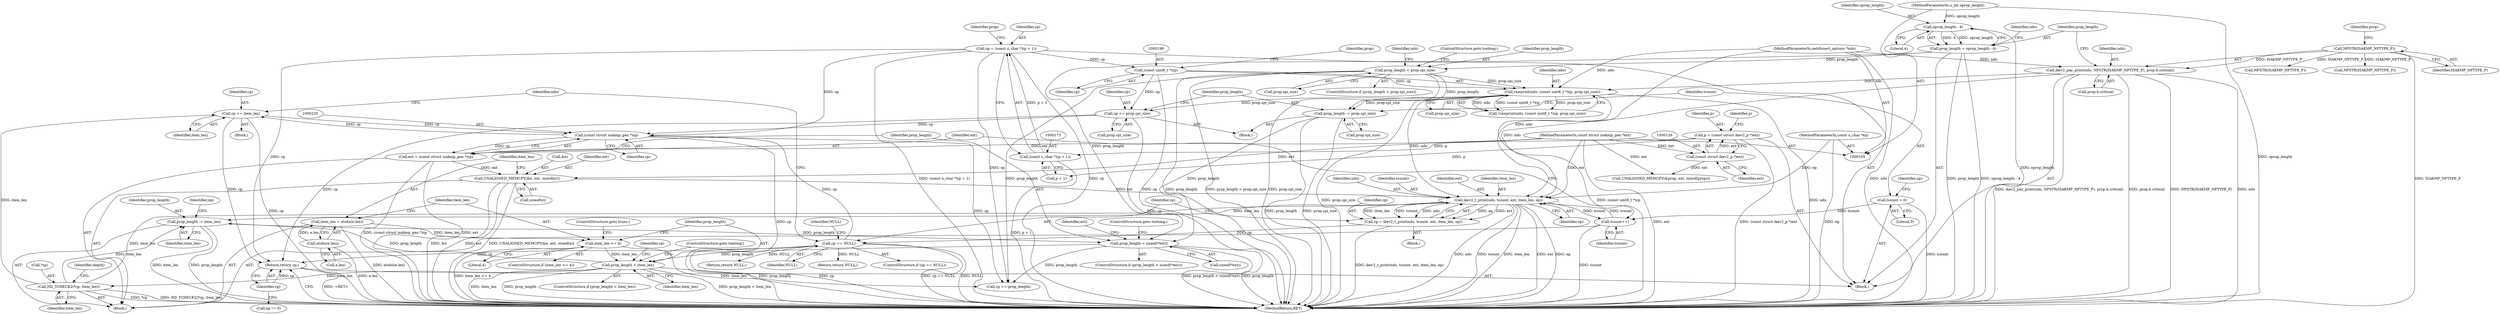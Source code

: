 digraph "0_tcpdump_8dca25d26c7ca2caf6138267f6f17111212c156e_10@pointer" {
"1000337" [label="(Return,return cp;)"];
"1000338" [label="(Identifier,cp)"];
"1000325" [label="(Call,cp += item_len)"];
"1000269" [label="(Call,ND_TCHECK2(*cp, item_len))"];
"1000265" [label="(Call,prop_length < item_len)"];
"1000238" [label="(Call,prop_length < sizeof(*ext))"];
"1000209" [label="(Call,prop_length -= prop.spi_size)"];
"1000195" [label="(Call,rawprint(ndo, (const uint8_t *)cp, prop.spi_size))"];
"1000137" [label="(Call,ikev2_pay_print(ndo, NPSTR(ISAKMP_NPTYPE_P), prop.h.critical))"];
"1000106" [label="(MethodParameterIn,netdissect_options *ndo)"];
"1000139" [label="(Call,NPSTR(ISAKMP_NPTYPE_P))"];
"1000197" [label="(Call,(const uint8_t *)cp)"];
"1000170" [label="(Call,cp = (const u_char *)(p + 1))"];
"1000172" [label="(Call,(const u_char *)(p + 1))"];
"1000123" [label="(Call,p = (const struct ikev2_p *)ext)"];
"1000125" [label="(Call,(const struct ikev2_p *)ext)"];
"1000109" [label="(MethodParameterIn,const struct isakmp_gen *ext)"];
"1000183" [label="(Call,prop_length < prop.spi_size)"];
"1000146" [label="(Call,prop_length = oprop_length - 4)"];
"1000148" [label="(Call,oprop_length - 4)"];
"1000110" [label="(MethodParameterIn,u_int oprop_length)"];
"1000334" [label="(Call,prop_length -= item_len)"];
"1000303" [label="(Call,ikev2_t_print(ndo, tcount, ext, item_len, ep))"];
"1000230" [label="(Call,tcount++)"];
"1000214" [label="(Call,tcount = 0)"];
"1000247" [label="(Call,UNALIGNED_MEMCPY(&e, ext, sizeof(e)))"];
"1000232" [label="(Call,ext = (const struct isakmp_gen *)cp)"];
"1000234" [label="(Call,(const struct isakmp_gen *)cp)"];
"1000310" [label="(Call,cp == NULL)"];
"1000301" [label="(Call,cp = ikev2_t_print(ndo, tcount, ext, item_len, ep))"];
"1000204" [label="(Call,cp += prop.spi_size)"];
"1000111" [label="(MethodParameterIn,const u_char *ep)"];
"1000260" [label="(Call,item_len <= 4)"];
"1000253" [label="(Call,item_len = ntohs(e.len))"];
"1000255" [label="(Call,ntohs(e.len))"];
"1000231" [label="(Identifier,tcount)"];
"1000200" [label="(Call,prop.spi_size)"];
"1000171" [label="(Identifier,cp)"];
"1000232" [label="(Call,ext = (const struct isakmp_gen *)cp)"];
"1000327" [label="(Identifier,item_len)"];
"1000362" [label="(MethodReturn,RET)"];
"1000191" [label="(Identifier,ndo)"];
"1000262" [label="(Literal,4)"];
"1000243" [label="(ControlStructure,goto toolong;)"];
"1000265" [label="(Call,prop_length < item_len)"];
"1000270" [label="(Call,*cp)"];
"1000253" [label="(Call,item_len = ntohs(e.len))"];
"1000147" [label="(Identifier,prop_length)"];
"1000269" [label="(Call,ND_TCHECK2(*cp, item_len))"];
"1000215" [label="(Identifier,tcount)"];
"1000326" [label="(Identifier,cp)"];
"1000336" [label="(Identifier,item_len)"];
"1000307" [label="(Identifier,item_len)"];
"1000219" [label="(Identifier,np)"];
"1000247" [label="(Call,UNALIGNED_MEMCPY(&e, ext, sizeof(e)))"];
"1000360" [label="(Return,return NULL;)"];
"1000325" [label="(Call,cp += item_len)"];
"1000140" [label="(Identifier,ISAKMP_NPTYPE_P)"];
"1000137" [label="(Call,ikev2_pay_print(ndo, NPSTR(ISAKMP_NPTYPE_P), prop.h.critical))"];
"1000302" [label="(Identifier,cp)"];
"1000274" [label="(Identifier,depth)"];
"1000195" [label="(Call,rawprint(ndo, (const uint8_t *)cp, prop.spi_size))"];
"1000216" [label="(Literal,0)"];
"1000309" [label="(ControlStructure,if (cp == NULL))"];
"1000130" [label="(Identifier,p)"];
"1000109" [label="(MethodParameterIn,const struct isakmp_gen *ext)"];
"1000113" [label="(Block,)"];
"1000185" [label="(Call,prop.spi_size)"];
"1000181" [label="(Block,)"];
"1000170" [label="(Call,cp = (const u_char *)(p + 1))"];
"1000246" [label="(Identifier,ext)"];
"1000255" [label="(Call,ntohs(e.len))"];
"1000201" [label="(Identifier,prop)"];
"1000123" [label="(Call,p = (const struct ikev2_p *)ext)"];
"1000127" [label="(Identifier,ext)"];
"1000110" [label="(MethodParameterIn,u_int oprop_length)"];
"1000233" [label="(Identifier,ext)"];
"1000146" [label="(Call,prop_length = oprop_length - 4)"];
"1000106" [label="(MethodParameterIn,netdissect_options *ndo)"];
"1000139" [label="(Call,NPSTR(ISAKMP_NPTYPE_P))"];
"1000308" [label="(Identifier,ep)"];
"1000261" [label="(Identifier,item_len)"];
"1000209" [label="(Call,prop_length -= prop.spi_size)"];
"1000301" [label="(Call,cp = ikev2_t_print(ndo, tcount, ext, item_len, ep))"];
"1000149" [label="(Identifier,oprop_length)"];
"1000210" [label="(Identifier,prop_length)"];
"1000182" [label="(ControlStructure,if (prop_length < prop.spi_size))"];
"1000172" [label="(Call,(const u_char *)(p + 1))"];
"1000184" [label="(Identifier,prop_length)"];
"1000335" [label="(Identifier,prop_length)"];
"1000225" [label="(Identifier,np)"];
"1000206" [label="(Call,prop.spi_size)"];
"1000358" [label="(Call,NPSTR(ISAKMP_NPTYPE_P))"];
"1000183" [label="(Call,prop_length < prop.spi_size)"];
"1000304" [label="(Identifier,ndo)"];
"1000211" [label="(Call,prop.spi_size)"];
"1000266" [label="(Identifier,prop_length)"];
"1000338" [label="(Identifier,cp)"];
"1000263" [label="(ControlStructure,goto trunc;)"];
"1000264" [label="(ControlStructure,if (prop_length < item_len))"];
"1000259" [label="(ControlStructure,if (item_len <= 4))"];
"1000153" [label="(Identifier,ndo)"];
"1000340" [label="(Call,cp += prop_length)"];
"1000311" [label="(Identifier,cp)"];
"1000214" [label="(Call,tcount = 0)"];
"1000138" [label="(Identifier,ndo)"];
"1000239" [label="(Identifier,prop_length)"];
"1000148" [label="(Call,oprop_length - 4)"];
"1000305" [label="(Identifier,tcount)"];
"1000111" [label="(MethodParameterIn,const u_char *ep)"];
"1000131" [label="(Call,UNALIGNED_MEMCPY(&prop, ext, sizeof(prop)))"];
"1000236" [label="(Identifier,cp)"];
"1000260" [label="(Call,item_len <= 4)"];
"1000197" [label="(Call,(const uint8_t *)cp)"];
"1000125" [label="(Call,(const struct ikev2_p *)ext)"];
"1000250" [label="(Identifier,ext)"];
"1000199" [label="(Identifier,cp)"];
"1000348" [label="(Call,NPSTR(ISAKMP_NPTYPE_P))"];
"1000267" [label="(Identifier,item_len)"];
"1000141" [label="(Call,prop.h.critical)"];
"1000230" [label="(Call,tcount++)"];
"1000204" [label="(Call,cp += prop.spi_size)"];
"1000234" [label="(Call,(const struct isakmp_gen *)cp)"];
"1000303" [label="(Call,ikev2_t_print(ndo, tcount, ext, item_len, ep))"];
"1000150" [label="(Literal,4)"];
"1000337" [label="(Return,return cp;)"];
"1000312" [label="(Identifier,NULL)"];
"1000317" [label="(Block,)"];
"1000205" [label="(Identifier,cp)"];
"1000194" [label="(Call,!rawprint(ndo, (const uint8_t *)cp, prop.spi_size))"];
"1000271" [label="(Identifier,cp)"];
"1000124" [label="(Identifier,p)"];
"1000229" [label="(Block,)"];
"1000143" [label="(Identifier,prop)"];
"1000179" [label="(Identifier,prop)"];
"1000256" [label="(Call,e.len)"];
"1000330" [label="(Identifier,ndo)"];
"1000254" [label="(Identifier,item_len)"];
"1000174" [label="(Call,p + 1)"];
"1000240" [label="(Call,sizeof(*ext))"];
"1000221" [label="(Call,np != 0)"];
"1000306" [label="(Identifier,ext)"];
"1000196" [label="(Identifier,ndo)"];
"1000237" [label="(ControlStructure,if (prop_length < sizeof(*ext)))"];
"1000272" [label="(Identifier,item_len)"];
"1000188" [label="(ControlStructure,goto toolong;)"];
"1000315" [label="(Identifier,NULL)"];
"1000238" [label="(Call,prop_length < sizeof(*ext))"];
"1000300" [label="(Block,)"];
"1000248" [label="(Call,&e)"];
"1000334" [label="(Call,prop_length -= item_len)"];
"1000268" [label="(ControlStructure,goto toolong;)"];
"1000251" [label="(Call,sizeof(e))"];
"1000314" [label="(Return,return NULL;)"];
"1000310" [label="(Call,cp == NULL)"];
"1000337" -> "1000113"  [label="AST: "];
"1000337" -> "1000338"  [label="CFG: "];
"1000338" -> "1000337"  [label="AST: "];
"1000362" -> "1000337"  [label="CFG: "];
"1000337" -> "1000362"  [label="DDG: <RET>"];
"1000338" -> "1000337"  [label="DDG: cp"];
"1000325" -> "1000337"  [label="DDG: cp"];
"1000310" -> "1000337"  [label="DDG: cp"];
"1000170" -> "1000337"  [label="DDG: cp"];
"1000204" -> "1000337"  [label="DDG: cp"];
"1000338" -> "1000221"  [label="CFG: "];
"1000325" -> "1000317"  [label="AST: "];
"1000325" -> "1000327"  [label="CFG: "];
"1000326" -> "1000325"  [label="AST: "];
"1000327" -> "1000325"  [label="AST: "];
"1000330" -> "1000325"  [label="CFG: "];
"1000325" -> "1000362"  [label="DDG: cp"];
"1000325" -> "1000234"  [label="DDG: cp"];
"1000269" -> "1000325"  [label="DDG: item_len"];
"1000234" -> "1000325"  [label="DDG: cp"];
"1000269" -> "1000229"  [label="AST: "];
"1000269" -> "1000272"  [label="CFG: "];
"1000270" -> "1000269"  [label="AST: "];
"1000272" -> "1000269"  [label="AST: "];
"1000274" -> "1000269"  [label="CFG: "];
"1000269" -> "1000362"  [label="DDG: ND_TCHECK2(*cp, item_len)"];
"1000269" -> "1000362"  [label="DDG: *cp"];
"1000265" -> "1000269"  [label="DDG: item_len"];
"1000269" -> "1000303"  [label="DDG: item_len"];
"1000269" -> "1000334"  [label="DDG: item_len"];
"1000265" -> "1000264"  [label="AST: "];
"1000265" -> "1000267"  [label="CFG: "];
"1000266" -> "1000265"  [label="AST: "];
"1000267" -> "1000265"  [label="AST: "];
"1000268" -> "1000265"  [label="CFG: "];
"1000271" -> "1000265"  [label="CFG: "];
"1000265" -> "1000362"  [label="DDG: prop_length < item_len"];
"1000265" -> "1000362"  [label="DDG: item_len"];
"1000265" -> "1000362"  [label="DDG: prop_length"];
"1000238" -> "1000265"  [label="DDG: prop_length"];
"1000260" -> "1000265"  [label="DDG: item_len"];
"1000265" -> "1000334"  [label="DDG: prop_length"];
"1000265" -> "1000340"  [label="DDG: prop_length"];
"1000238" -> "1000237"  [label="AST: "];
"1000238" -> "1000240"  [label="CFG: "];
"1000239" -> "1000238"  [label="AST: "];
"1000240" -> "1000238"  [label="AST: "];
"1000243" -> "1000238"  [label="CFG: "];
"1000246" -> "1000238"  [label="CFG: "];
"1000238" -> "1000362"  [label="DDG: prop_length"];
"1000238" -> "1000362"  [label="DDG: prop_length < sizeof(*ext)"];
"1000209" -> "1000238"  [label="DDG: prop_length"];
"1000146" -> "1000238"  [label="DDG: prop_length"];
"1000334" -> "1000238"  [label="DDG: prop_length"];
"1000238" -> "1000340"  [label="DDG: prop_length"];
"1000209" -> "1000181"  [label="AST: "];
"1000209" -> "1000211"  [label="CFG: "];
"1000210" -> "1000209"  [label="AST: "];
"1000211" -> "1000209"  [label="AST: "];
"1000215" -> "1000209"  [label="CFG: "];
"1000209" -> "1000362"  [label="DDG: prop_length"];
"1000209" -> "1000362"  [label="DDG: prop.spi_size"];
"1000195" -> "1000209"  [label="DDG: prop.spi_size"];
"1000183" -> "1000209"  [label="DDG: prop_length"];
"1000195" -> "1000194"  [label="AST: "];
"1000195" -> "1000200"  [label="CFG: "];
"1000196" -> "1000195"  [label="AST: "];
"1000197" -> "1000195"  [label="AST: "];
"1000200" -> "1000195"  [label="AST: "];
"1000194" -> "1000195"  [label="CFG: "];
"1000195" -> "1000362"  [label="DDG: prop.spi_size"];
"1000195" -> "1000362"  [label="DDG: (const uint8_t *)cp"];
"1000195" -> "1000362"  [label="DDG: ndo"];
"1000195" -> "1000194"  [label="DDG: ndo"];
"1000195" -> "1000194"  [label="DDG: (const uint8_t *)cp"];
"1000195" -> "1000194"  [label="DDG: prop.spi_size"];
"1000137" -> "1000195"  [label="DDG: ndo"];
"1000106" -> "1000195"  [label="DDG: ndo"];
"1000197" -> "1000195"  [label="DDG: cp"];
"1000183" -> "1000195"  [label="DDG: prop.spi_size"];
"1000195" -> "1000204"  [label="DDG: prop.spi_size"];
"1000195" -> "1000303"  [label="DDG: ndo"];
"1000137" -> "1000113"  [label="AST: "];
"1000137" -> "1000141"  [label="CFG: "];
"1000138" -> "1000137"  [label="AST: "];
"1000139" -> "1000137"  [label="AST: "];
"1000141" -> "1000137"  [label="AST: "];
"1000147" -> "1000137"  [label="CFG: "];
"1000137" -> "1000362"  [label="DDG: prop.h.critical"];
"1000137" -> "1000362"  [label="DDG: NPSTR(ISAKMP_NPTYPE_P)"];
"1000137" -> "1000362"  [label="DDG: ndo"];
"1000137" -> "1000362"  [label="DDG: ikev2_pay_print(ndo, NPSTR(ISAKMP_NPTYPE_P), prop.h.critical)"];
"1000106" -> "1000137"  [label="DDG: ndo"];
"1000139" -> "1000137"  [label="DDG: ISAKMP_NPTYPE_P"];
"1000137" -> "1000303"  [label="DDG: ndo"];
"1000106" -> "1000105"  [label="AST: "];
"1000106" -> "1000362"  [label="DDG: ndo"];
"1000106" -> "1000303"  [label="DDG: ndo"];
"1000139" -> "1000140"  [label="CFG: "];
"1000140" -> "1000139"  [label="AST: "];
"1000143" -> "1000139"  [label="CFG: "];
"1000139" -> "1000362"  [label="DDG: ISAKMP_NPTYPE_P"];
"1000139" -> "1000348"  [label="DDG: ISAKMP_NPTYPE_P"];
"1000139" -> "1000358"  [label="DDG: ISAKMP_NPTYPE_P"];
"1000197" -> "1000199"  [label="CFG: "];
"1000198" -> "1000197"  [label="AST: "];
"1000199" -> "1000197"  [label="AST: "];
"1000201" -> "1000197"  [label="CFG: "];
"1000197" -> "1000362"  [label="DDG: cp"];
"1000170" -> "1000197"  [label="DDG: cp"];
"1000197" -> "1000204"  [label="DDG: cp"];
"1000170" -> "1000113"  [label="AST: "];
"1000170" -> "1000172"  [label="CFG: "];
"1000171" -> "1000170"  [label="AST: "];
"1000172" -> "1000170"  [label="AST: "];
"1000179" -> "1000170"  [label="CFG: "];
"1000170" -> "1000362"  [label="DDG: (const u_char *)(p + 1)"];
"1000170" -> "1000362"  [label="DDG: cp"];
"1000172" -> "1000170"  [label="DDG: p + 1"];
"1000170" -> "1000234"  [label="DDG: cp"];
"1000170" -> "1000340"  [label="DDG: cp"];
"1000172" -> "1000174"  [label="CFG: "];
"1000173" -> "1000172"  [label="AST: "];
"1000174" -> "1000172"  [label="AST: "];
"1000172" -> "1000362"  [label="DDG: p + 1"];
"1000123" -> "1000172"  [label="DDG: p"];
"1000123" -> "1000113"  [label="AST: "];
"1000123" -> "1000125"  [label="CFG: "];
"1000124" -> "1000123"  [label="AST: "];
"1000125" -> "1000123"  [label="AST: "];
"1000130" -> "1000123"  [label="CFG: "];
"1000123" -> "1000362"  [label="DDG: (const struct ikev2_p *)ext"];
"1000125" -> "1000123"  [label="DDG: ext"];
"1000123" -> "1000174"  [label="DDG: p"];
"1000125" -> "1000127"  [label="CFG: "];
"1000126" -> "1000125"  [label="AST: "];
"1000127" -> "1000125"  [label="AST: "];
"1000109" -> "1000125"  [label="DDG: ext"];
"1000125" -> "1000131"  [label="DDG: ext"];
"1000109" -> "1000105"  [label="AST: "];
"1000109" -> "1000362"  [label="DDG: ext"];
"1000109" -> "1000131"  [label="DDG: ext"];
"1000109" -> "1000232"  [label="DDG: ext"];
"1000109" -> "1000247"  [label="DDG: ext"];
"1000109" -> "1000303"  [label="DDG: ext"];
"1000183" -> "1000182"  [label="AST: "];
"1000183" -> "1000185"  [label="CFG: "];
"1000184" -> "1000183"  [label="AST: "];
"1000185" -> "1000183"  [label="AST: "];
"1000188" -> "1000183"  [label="CFG: "];
"1000191" -> "1000183"  [label="CFG: "];
"1000183" -> "1000362"  [label="DDG: prop.spi_size"];
"1000183" -> "1000362"  [label="DDG: prop_length"];
"1000183" -> "1000362"  [label="DDG: prop_length < prop.spi_size"];
"1000146" -> "1000183"  [label="DDG: prop_length"];
"1000183" -> "1000340"  [label="DDG: prop_length"];
"1000146" -> "1000113"  [label="AST: "];
"1000146" -> "1000148"  [label="CFG: "];
"1000147" -> "1000146"  [label="AST: "];
"1000148" -> "1000146"  [label="AST: "];
"1000153" -> "1000146"  [label="CFG: "];
"1000146" -> "1000362"  [label="DDG: oprop_length - 4"];
"1000146" -> "1000362"  [label="DDG: prop_length"];
"1000148" -> "1000146"  [label="DDG: oprop_length"];
"1000148" -> "1000146"  [label="DDG: 4"];
"1000148" -> "1000150"  [label="CFG: "];
"1000149" -> "1000148"  [label="AST: "];
"1000150" -> "1000148"  [label="AST: "];
"1000148" -> "1000362"  [label="DDG: oprop_length"];
"1000110" -> "1000148"  [label="DDG: oprop_length"];
"1000110" -> "1000105"  [label="AST: "];
"1000110" -> "1000362"  [label="DDG: oprop_length"];
"1000334" -> "1000229"  [label="AST: "];
"1000334" -> "1000336"  [label="CFG: "];
"1000335" -> "1000334"  [label="AST: "];
"1000336" -> "1000334"  [label="AST: "];
"1000225" -> "1000334"  [label="CFG: "];
"1000334" -> "1000362"  [label="DDG: item_len"];
"1000334" -> "1000362"  [label="DDG: prop_length"];
"1000303" -> "1000334"  [label="DDG: item_len"];
"1000303" -> "1000301"  [label="AST: "];
"1000303" -> "1000308"  [label="CFG: "];
"1000304" -> "1000303"  [label="AST: "];
"1000305" -> "1000303"  [label="AST: "];
"1000306" -> "1000303"  [label="AST: "];
"1000307" -> "1000303"  [label="AST: "];
"1000308" -> "1000303"  [label="AST: "];
"1000301" -> "1000303"  [label="CFG: "];
"1000303" -> "1000362"  [label="DDG: ndo"];
"1000303" -> "1000362"  [label="DDG: tcount"];
"1000303" -> "1000362"  [label="DDG: item_len"];
"1000303" -> "1000362"  [label="DDG: ext"];
"1000303" -> "1000362"  [label="DDG: ep"];
"1000303" -> "1000230"  [label="DDG: tcount"];
"1000303" -> "1000301"  [label="DDG: ep"];
"1000303" -> "1000301"  [label="DDG: ext"];
"1000303" -> "1000301"  [label="DDG: item_len"];
"1000303" -> "1000301"  [label="DDG: tcount"];
"1000303" -> "1000301"  [label="DDG: ndo"];
"1000230" -> "1000303"  [label="DDG: tcount"];
"1000247" -> "1000303"  [label="DDG: ext"];
"1000111" -> "1000303"  [label="DDG: ep"];
"1000230" -> "1000229"  [label="AST: "];
"1000230" -> "1000231"  [label="CFG: "];
"1000231" -> "1000230"  [label="AST: "];
"1000233" -> "1000230"  [label="CFG: "];
"1000230" -> "1000362"  [label="DDG: tcount"];
"1000214" -> "1000230"  [label="DDG: tcount"];
"1000214" -> "1000113"  [label="AST: "];
"1000214" -> "1000216"  [label="CFG: "];
"1000215" -> "1000214"  [label="AST: "];
"1000216" -> "1000214"  [label="AST: "];
"1000219" -> "1000214"  [label="CFG: "];
"1000214" -> "1000362"  [label="DDG: tcount"];
"1000247" -> "1000229"  [label="AST: "];
"1000247" -> "1000251"  [label="CFG: "];
"1000248" -> "1000247"  [label="AST: "];
"1000250" -> "1000247"  [label="AST: "];
"1000251" -> "1000247"  [label="AST: "];
"1000254" -> "1000247"  [label="CFG: "];
"1000247" -> "1000362"  [label="DDG: &e"];
"1000247" -> "1000362"  [label="DDG: ext"];
"1000247" -> "1000362"  [label="DDG: UNALIGNED_MEMCPY(&e, ext, sizeof(e))"];
"1000232" -> "1000247"  [label="DDG: ext"];
"1000232" -> "1000229"  [label="AST: "];
"1000232" -> "1000234"  [label="CFG: "];
"1000233" -> "1000232"  [label="AST: "];
"1000234" -> "1000232"  [label="AST: "];
"1000239" -> "1000232"  [label="CFG: "];
"1000232" -> "1000362"  [label="DDG: ext"];
"1000232" -> "1000362"  [label="DDG: (const struct isakmp_gen *)cp"];
"1000234" -> "1000232"  [label="DDG: cp"];
"1000234" -> "1000236"  [label="CFG: "];
"1000235" -> "1000234"  [label="AST: "];
"1000236" -> "1000234"  [label="AST: "];
"1000234" -> "1000362"  [label="DDG: cp"];
"1000310" -> "1000234"  [label="DDG: cp"];
"1000204" -> "1000234"  [label="DDG: cp"];
"1000234" -> "1000340"  [label="DDG: cp"];
"1000310" -> "1000309"  [label="AST: "];
"1000310" -> "1000312"  [label="CFG: "];
"1000311" -> "1000310"  [label="AST: "];
"1000312" -> "1000310"  [label="AST: "];
"1000315" -> "1000310"  [label="CFG: "];
"1000330" -> "1000310"  [label="CFG: "];
"1000310" -> "1000362"  [label="DDG: cp == NULL"];
"1000310" -> "1000362"  [label="DDG: NULL"];
"1000310" -> "1000362"  [label="DDG: cp"];
"1000301" -> "1000310"  [label="DDG: cp"];
"1000310" -> "1000314"  [label="DDG: NULL"];
"1000310" -> "1000360"  [label="DDG: NULL"];
"1000301" -> "1000300"  [label="AST: "];
"1000302" -> "1000301"  [label="AST: "];
"1000311" -> "1000301"  [label="CFG: "];
"1000301" -> "1000362"  [label="DDG: ikev2_t_print(ndo, tcount, ext, item_len, ep)"];
"1000204" -> "1000181"  [label="AST: "];
"1000204" -> "1000206"  [label="CFG: "];
"1000205" -> "1000204"  [label="AST: "];
"1000206" -> "1000204"  [label="AST: "];
"1000210" -> "1000204"  [label="CFG: "];
"1000204" -> "1000362"  [label="DDG: cp"];
"1000111" -> "1000105"  [label="AST: "];
"1000111" -> "1000362"  [label="DDG: ep"];
"1000260" -> "1000259"  [label="AST: "];
"1000260" -> "1000262"  [label="CFG: "];
"1000261" -> "1000260"  [label="AST: "];
"1000262" -> "1000260"  [label="AST: "];
"1000263" -> "1000260"  [label="CFG: "];
"1000266" -> "1000260"  [label="CFG: "];
"1000260" -> "1000362"  [label="DDG: item_len <= 4"];
"1000260" -> "1000362"  [label="DDG: item_len"];
"1000253" -> "1000260"  [label="DDG: item_len"];
"1000253" -> "1000229"  [label="AST: "];
"1000253" -> "1000255"  [label="CFG: "];
"1000254" -> "1000253"  [label="AST: "];
"1000255" -> "1000253"  [label="AST: "];
"1000261" -> "1000253"  [label="CFG: "];
"1000253" -> "1000362"  [label="DDG: ntohs(e.len)"];
"1000255" -> "1000253"  [label="DDG: e.len"];
"1000255" -> "1000256"  [label="CFG: "];
"1000256" -> "1000255"  [label="AST: "];
"1000255" -> "1000362"  [label="DDG: e.len"];
}
